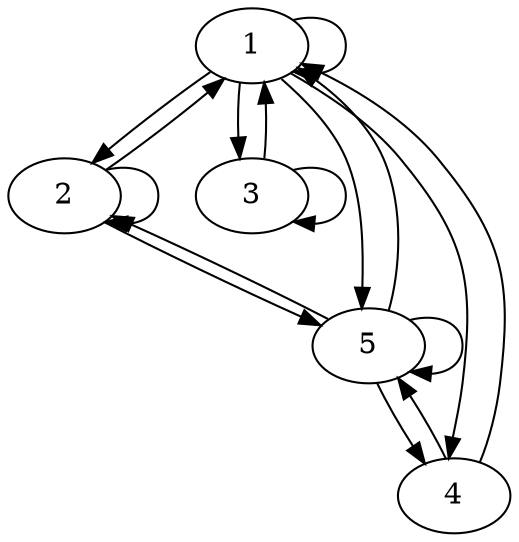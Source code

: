 digraph graf1{
1->1
1->2 [weight=4]
1->3 [weight=3]
1->4
1->5
2->1 [weight=4]
2->2
2->5 [weight=2]
3->1 [weight=3]
3->3
4->1
4->5
5->1
5->2
5->4
5->5
}